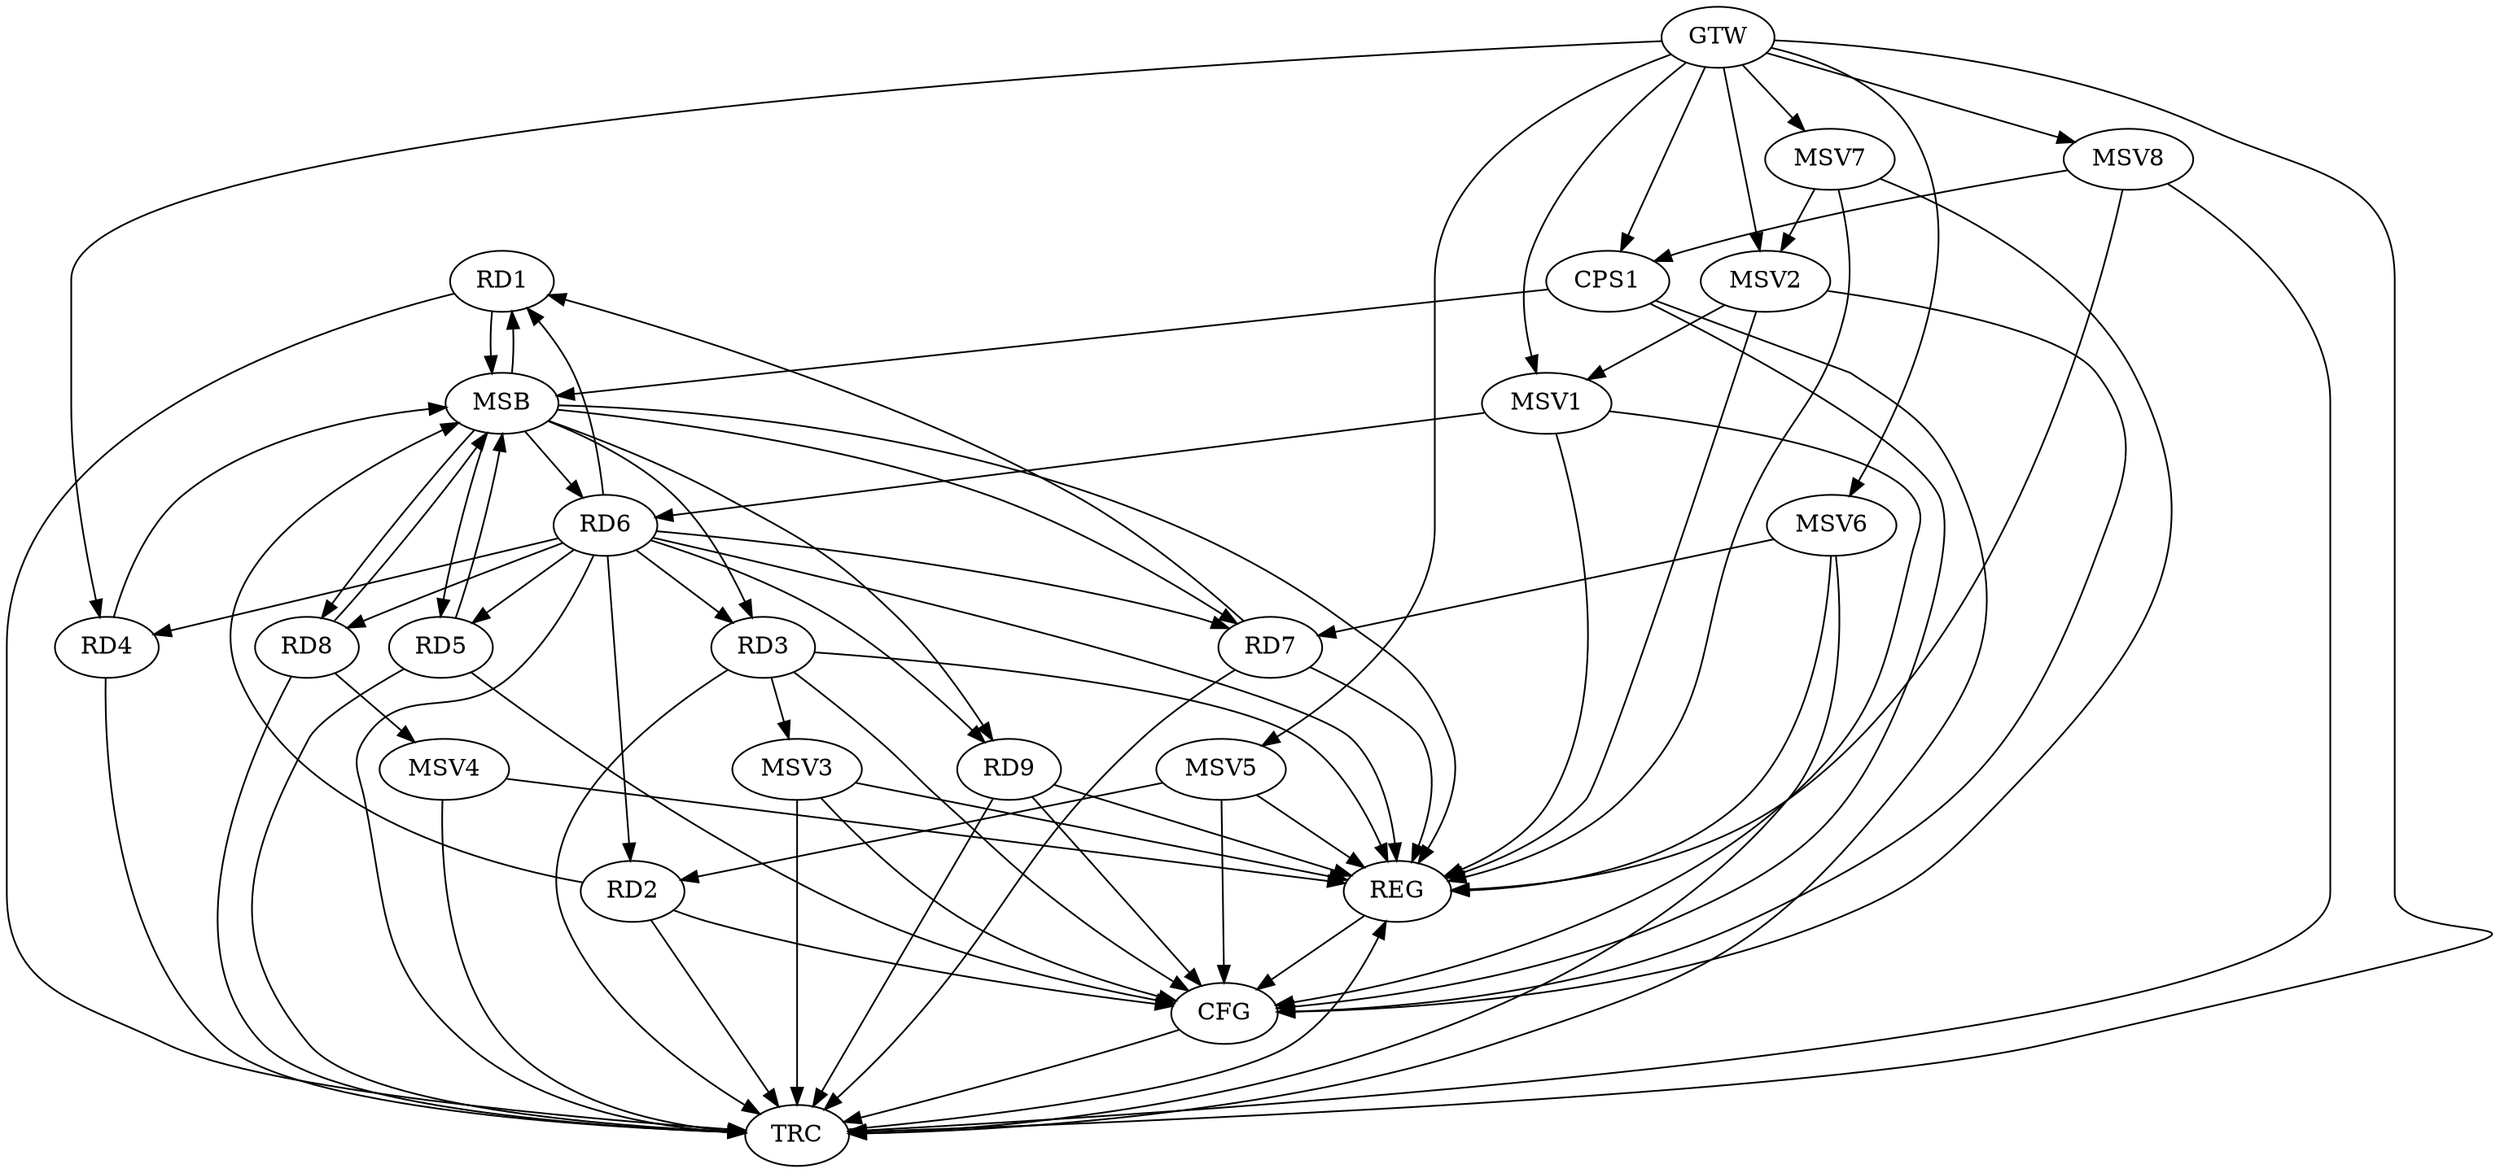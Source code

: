 strict digraph G {
  RD1 [ label="RD1" ];
  RD2 [ label="RD2" ];
  RD3 [ label="RD3" ];
  RD4 [ label="RD4" ];
  RD5 [ label="RD5" ];
  RD6 [ label="RD6" ];
  RD7 [ label="RD7" ];
  RD8 [ label="RD8" ];
  RD9 [ label="RD9" ];
  CPS1 [ label="CPS1" ];
  GTW [ label="GTW" ];
  REG [ label="REG" ];
  MSB [ label="MSB" ];
  CFG [ label="CFG" ];
  TRC [ label="TRC" ];
  MSV1 [ label="MSV1" ];
  MSV2 [ label="MSV2" ];
  MSV3 [ label="MSV3" ];
  MSV4 [ label="MSV4" ];
  MSV5 [ label="MSV5" ];
  MSV6 [ label="MSV6" ];
  MSV7 [ label="MSV7" ];
  MSV8 [ label="MSV8" ];
  RD6 -> RD1;
  RD7 -> RD1;
  RD6 -> RD3;
  GTW -> RD4;
  GTW -> CPS1;
  RD3 -> REG;
  RD6 -> REG;
  RD7 -> REG;
  RD9 -> REG;
  RD1 -> MSB;
  MSB -> REG;
  RD2 -> MSB;
  MSB -> RD6;
  MSB -> RD7;
  RD4 -> MSB;
  MSB -> RD8;
  RD5 -> MSB;
  RD8 -> MSB;
  MSB -> RD1;
  CPS1 -> MSB;
  MSB -> RD3;
  MSB -> RD5;
  MSB -> RD9;
  RD2 -> CFG;
  CPS1 -> CFG;
  RD9 -> CFG;
  RD3 -> CFG;
  RD5 -> CFG;
  REG -> CFG;
  RD1 -> TRC;
  RD2 -> TRC;
  RD3 -> TRC;
  RD4 -> TRC;
  RD5 -> TRC;
  RD6 -> TRC;
  RD7 -> TRC;
  RD8 -> TRC;
  RD9 -> TRC;
  CPS1 -> TRC;
  GTW -> TRC;
  CFG -> TRC;
  TRC -> REG;
  RD6 -> RD9;
  RD6 -> RD4;
  RD6 -> RD7;
  RD6 -> RD2;
  RD6 -> RD8;
  RD6 -> RD5;
  MSV1 -> RD6;
  GTW -> MSV1;
  MSV1 -> REG;
  MSV1 -> CFG;
  MSV2 -> MSV1;
  GTW -> MSV2;
  MSV2 -> REG;
  MSV2 -> CFG;
  RD3 -> MSV3;
  MSV3 -> REG;
  MSV3 -> TRC;
  MSV3 -> CFG;
  RD8 -> MSV4;
  MSV4 -> REG;
  MSV4 -> TRC;
  MSV5 -> RD2;
  GTW -> MSV5;
  MSV5 -> REG;
  MSV5 -> CFG;
  MSV6 -> RD7;
  GTW -> MSV6;
  MSV6 -> REG;
  MSV6 -> TRC;
  MSV7 -> MSV2;
  GTW -> MSV7;
  MSV7 -> REG;
  MSV7 -> CFG;
  MSV8 -> CPS1;
  GTW -> MSV8;
  MSV8 -> REG;
  MSV8 -> TRC;
}
